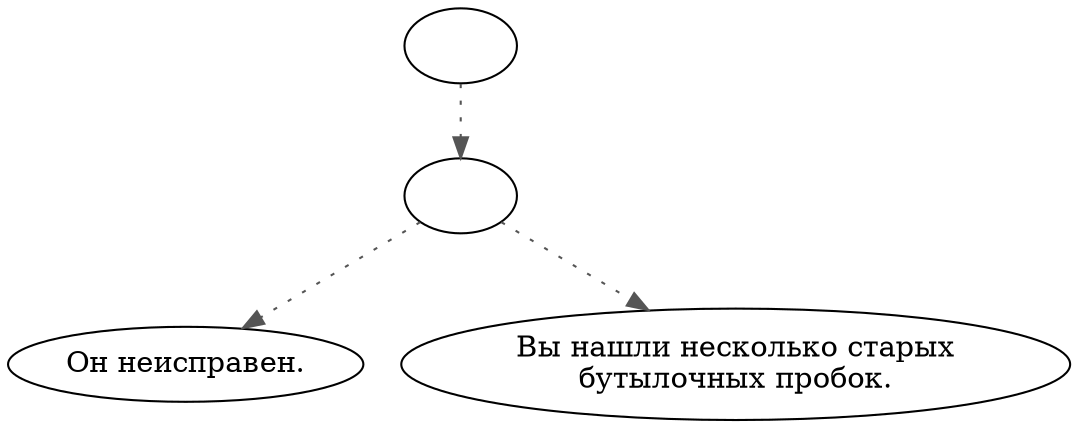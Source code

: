 digraph coke {
  "start" [style=filled       fillcolor="#FFFFFF"       color="#000000"]
  "start" -> "use_p_proc" [style=dotted color="#555555"]
  "start" [label=""]
  "use_p_proc" [style=filled       fillcolor="#FFFFFF"       color="#000000"]
  "use_p_proc" -> "Coke00" [style=dotted color="#555555"]
  "use_p_proc" -> "Coke01" [style=dotted color="#555555"]
  "use_p_proc" [label=""]
  "Coke00" [style=filled       fillcolor="#FFFFFF"       color="#000000"]
  "Coke00" [label="Он неисправен."]
  "Coke01" [style=filled       fillcolor="#FFFFFF"       color="#000000"]
  "Coke01" [label="Вы нашли несколько старых\nбутылочных пробок."]
}